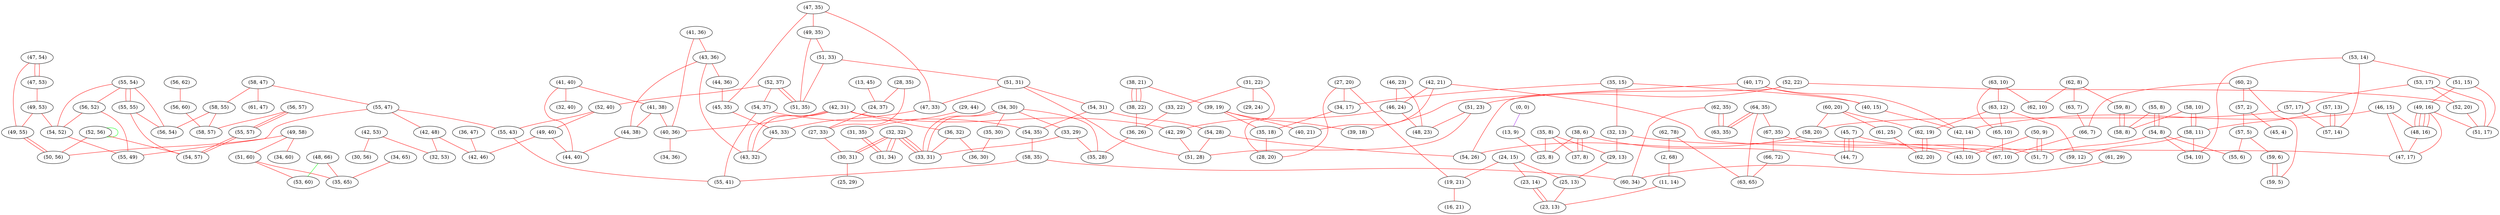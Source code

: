 graph "" {
"(47, 54)";
"(61, 29)";
"(47, 35)";
"(55, 54)";
"(29, 44)";
"(41, 36)";
"(53, 17)";
"(53, 14)";
"(35, 15)";
"(13, 45)";
"(62, 78)";
"(48, 66)";
"(47, 53)";
"(55, 8)";
"(62, 8)";
"(28, 35)";
"(49, 53)";
"(31, 22)";
"(49, 58)";
"(31, 35)";
"(64, 35)";
"(2, 68)";
"(58, 47)";
"(43, 36)";
"(67, 35)";
"(62, 35)";
"(24, 37)";
"(34, 30)";
"(60, 2)";
"(49, 35)";
"(52, 37)";
"(46, 23)";
"(40, 17)";
"(42, 31)";
"(52, 22)";
"(60, 20)";
"(61, 25)";
"(51, 33)";
"(63, 10)";
"(54, 8)";
"(51, 31)";
"(32, 32)";
"(63, 7)";
"(66, 72)";
"(41, 40)";
"(55, 55)";
"(57, 13)";
"(34, 65)";
"(0, 0)";
"(58, 10)";
"(57, 2)";
"(63, 35)";
"(61, 47)";
"(56, 52)";
"(54, 52)";
"(27, 33)";
"(38, 6)";
"(38, 21)";
"(51, 15)";
"(42, 21)";
"(44, 36)";
"(55, 47)";
"(33, 29)";
"(49, 16)";
"(54, 31)";
"(56, 62)";
"(24, 15)";
"(47, 33)";
"(63, 12)";
"(31, 34)";
"(38, 22)";
"(62, 19)";
"(41, 38)";
"(36, 32)";
"(52, 56)";
"(42, 48)";
"(45, 35)";
"(35, 30)";
"(62, 10)";
"(49, 55)";
"(65, 10)";
"(13, 9)";
"(36, 47)";
"(63, 65)";
"(33, 22)";
"(57, 17)";
"(32, 13)";
"(35, 8)";
"(42, 53)";
"(30, 31)";
"(29, 13)";
"(11, 14)";
"(52, 40)";
"(59, 8)";
"(36, 30)";
"(66, 7)";
"(27, 20)";
"(34, 60)";
"(55, 43)";
"(45, 4)";
"(52, 20)";
"(58, 11)";
"(50, 56)";
"(37, 8)";
"(19, 21)";
"(25, 29)";
"(49, 40)";
"(58, 55)";
"(55, 49)";
"(40, 36)";
"(39, 19)";
"(45, 7)";
"(50, 9)";
"(54, 28)";
"(40, 15)";
"(45, 33)";
"(32, 53)";
"(67, 10)";
"(40, 21)";
"(46, 24)";
"(54, 37)";
"(34, 36)";
"(25, 13)";
"(46, 15)";
"(34, 17)";
"(33, 31)";
"(51, 60)";
"(56, 60)";
"(53, 60)";
"(59, 12)";
"(36, 26)";
"(35, 18)";
"(42, 14)";
"(16, 21)";
"(39, 18)";
"(51, 23)";
"(25, 8)";
"(32, 40)";
"(42, 29)";
"(58, 20)";
"(48, 16)";
"(57, 5)";
"(54, 26)";
"(44, 38)";
"(59, 6)";
"(30, 56)";
"(56, 57)";
"(42, 46)";
"(35, 28)";
"(51, 35)";
"(55, 57)";
"(54, 35)";
"(43, 10)";
"(35, 65)";
"(51, 7)";
"(43, 32)";
"(58, 8)";
"(23, 14)";
"(59, 5)";
"(56, 54)";
"(55, 6)";
"(54, 10)";
"(58, 57)";
"(54, 57)";
"(23, 13)";
"(51, 28)";
"(62, 20)";
"(44, 7)";
"(51, 17)";
"(58, 35)";
"(48, 23)";
"(55, 41)";
"(60, 34)";
"(28, 20)";
"(57, 14)";
"(29, 24)";
"(47, 17)";
"(44, 40)";
"(47, 54)" -- "(47, 53)"  [color=red, key=0, weight=1];
"(47, 54)" -- "(47, 53)"  [color=red, key=1, weight=1];
"(47, 54)" -- "(49, 55)"  [color=red, key=0, weight=1];
"(61, 29)" -- "(60, 34)"  [color=red, key=0, weight=1];
"(47, 35)" -- "(49, 35)"  [color=red, key=0, weight=1];
"(47, 35)" -- "(45, 35)"  [color=red, key=0, weight=1];
"(47, 35)" -- "(47, 33)"  [color=red, key=0, weight=1];
"(55, 54)" -- "(54, 52)"  [color=red, key=0, weight=1];
"(55, 54)" -- "(56, 54)"  [color=red, key=0, weight=1];
"(55, 54)" -- "(55, 55)"  [color=red, key=0, weight=1];
"(55, 54)" -- "(55, 55)"  [color=red, key=1, weight=1];
"(55, 54)" -- "(56, 52)"  [color=red, key=0, weight=1];
"(29, 44)" -- "(31, 35)"  [color=red, key=0, weight=1];
"(41, 36)" -- "(43, 36)"  [color=red, key=0, weight=1];
"(41, 36)" -- "(40, 36)"  [color=red, key=0, weight=1];
"(53, 17)" -- "(52, 20)"  [color=red, key=0, weight=1];
"(53, 17)" -- "(51, 17)"  [color=red, key=0, weight=1];
"(53, 17)" -- "(57, 17)"  [color=red, key=0, weight=1];
"(53, 14)" -- "(51, 15)"  [color=red, key=0, weight=1];
"(53, 14)" -- "(54, 10)"  [color=red, key=0, weight=1];
"(53, 14)" -- "(57, 14)"  [color=red, key=0, weight=1];
"(35, 15)" -- "(32, 13)"  [color=red, key=0, weight=1];
"(35, 15)" -- "(40, 15)"  [color=red, key=0, weight=1];
"(35, 15)" -- "(34, 17)"  [color=red, key=0, weight=1];
"(13, 45)" -- "(24, 37)"  [color=red, key=0, weight=1];
"(62, 78)" -- "(2, 68)"  [color=red, key=0, weight=1];
"(62, 78)" -- "(63, 65)"  [color=red, key=0, weight=1];
"(48, 66)" -- "(53, 60)"  [color=green, key=0, weight=2];
"(48, 66)" -- "(35, 65)"  [color=red, key=0, weight=1];
"(47, 53)" -- "(49, 53)"  [color=red, key=0, weight=1];
"(55, 8)" -- "(58, 8)"  [color=red, key=0, weight=1];
"(55, 8)" -- "(54, 8)"  [color=red, key=0, weight=1];
"(55, 8)" -- "(54, 8)"  [color=red, key=1, weight=1];
"(62, 8)" -- "(59, 8)"  [color=red, key=0, weight=1];
"(62, 8)" -- "(62, 10)"  [color=red, key=0, weight=1];
"(62, 8)" -- "(63, 7)"  [color=red, key=0, weight=1];
"(28, 35)" -- "(27, 33)"  [color=red, key=0, weight=1];
"(28, 35)" -- "(24, 37)"  [color=red, key=0, weight=1];
"(49, 53)" -- "(54, 52)"  [color=red, key=0, weight=1];
"(49, 53)" -- "(49, 55)"  [color=red, key=0, weight=1];
"(31, 22)" -- "(28, 20)"  [color=red, key=0, weight=1];
"(31, 22)" -- "(33, 22)"  [color=red, key=0, weight=1];
"(31, 22)" -- "(29, 24)"  [color=red, key=0, weight=1];
"(49, 58)" -- "(50, 56)"  [color=red, key=0, weight=1];
"(49, 58)" -- "(51, 60)"  [color=red, key=0, weight=1];
"(49, 58)" -- "(34, 60)"  [color=red, key=0, weight=1];
"(31, 35)" -- "(31, 34)"  [color=red, key=0, weight=1];
"(31, 35)" -- "(31, 34)"  [color=red, key=1, weight=1];
"(64, 35)" -- "(63, 35)"  [color=red, key=0, weight=1];
"(64, 35)" -- "(63, 35)"  [color=red, key=1, weight=1];
"(64, 35)" -- "(67, 35)"  [color=red, key=0, weight=1];
"(64, 35)" -- "(63, 65)"  [color=red, key=0, weight=1];
"(2, 68)" -- "(11, 14)"  [color=red, key=0, weight=1];
"(58, 47)" -- "(58, 55)"  [color=red, key=0, weight=1];
"(58, 47)" -- "(61, 47)"  [color=red, key=0, weight=1];
"(58, 47)" -- "(55, 47)"  [color=red, key=0, weight=1];
"(43, 36)" -- "(43, 32)"  [color=red, key=0, weight=1];
"(43, 36)" -- "(44, 36)"  [color=red, key=0, weight=1];
"(43, 36)" -- "(44, 38)"  [color=red, key=0, weight=1];
"(67, 35)" -- "(66, 72)"  [color=red, key=0, weight=1];
"(67, 35)" -- "(67, 10)"  [color=red, key=0, weight=1];
"(62, 35)" -- "(63, 35)"  [color=red, key=0, weight=1];
"(62, 35)" -- "(63, 35)"  [color=red, key=1, weight=1];
"(62, 35)" -- "(60, 34)"  [color=red, key=0, weight=1];
"(24, 37)" -- "(27, 33)"  [color=red, key=0, weight=1];
"(34, 30)" -- "(33, 29)"  [color=red, key=0, weight=1];
"(34, 30)" -- "(35, 28)"  [color=red, key=0, weight=1];
"(34, 30)" -- "(35, 30)"  [color=red, key=0, weight=1];
"(34, 30)" -- "(33, 31)"  [color=red, key=0, weight=1];
"(34, 30)" -- "(33, 31)"  [color=red, key=1, weight=1];
"(60, 2)" -- "(57, 2)"  [color=red, key=0, weight=1];
"(60, 2)" -- "(66, 7)"  [color=red, key=0, weight=1];
"(60, 2)" -- "(59, 5)"  [color=red, key=0, weight=1];
"(49, 35)" -- "(51, 33)"  [color=red, key=0, weight=1];
"(49, 35)" -- "(51, 35)"  [color=red, key=0, weight=1];
"(52, 37)" -- "(51, 35)"  [color=red, key=0, weight=1];
"(52, 37)" -- "(51, 35)"  [color=red, key=1, weight=1];
"(52, 37)" -- "(54, 37)"  [color=red, key=0, weight=1];
"(52, 37)" -- "(52, 40)"  [color=red, key=0, weight=1];
"(46, 23)" -- "(46, 24)"  [color=red, key=0, weight=1];
"(46, 23)" -- "(48, 23)"  [color=red, key=0, weight=1];
"(40, 17)" -- "(42, 14)"  [color=red, key=0, weight=1];
"(40, 17)" -- "(39, 18)"  [color=red, key=0, weight=1];
"(40, 17)" -- "(40, 15)"  [color=red, key=0, weight=1];
"(42, 31)" -- "(43, 32)"  [color=red, key=0, weight=1];
"(42, 31)" -- "(43, 32)"  [color=red, key=1, weight=1];
"(42, 31)" -- "(42, 29)"  [color=red, key=0, weight=1];
"(42, 31)" -- "(40, 36)"  [color=red, key=0, weight=1];
"(42, 31)" -- "(36, 32)"  [color=red, key=0, weight=1];
"(52, 22)" -- "(51, 23)"  [color=red, key=0, weight=1];
"(52, 22)" -- "(52, 20)"  [color=red, key=0, weight=1];
"(52, 22)" -- "(54, 26)"  [color=red, key=0, weight=1];
"(60, 20)" -- "(62, 19)"  [color=red, key=0, weight=1];
"(60, 20)" -- "(61, 25)"  [color=red, key=0, weight=1];
"(60, 20)" -- "(58, 20)"  [color=red, key=0, weight=1];
"(61, 25)" -- "(62, 20)"  [color=red, key=0, weight=1];
"(51, 33)" -- "(51, 31)"  [color=red, key=0, weight=1];
"(51, 33)" -- "(51, 35)"  [color=red, key=0, weight=1];
"(63, 10)" -- "(65, 10)"  [color=red, key=0, weight=1];
"(63, 10)" -- "(63, 12)"  [color=red, key=0, weight=1];
"(63, 10)" -- "(62, 10)"  [color=red, key=0, weight=1];
"(54, 8)" -- "(51, 7)"  [color=red, key=0, weight=1];
"(54, 8)" -- "(55, 6)"  [color=red, key=0, weight=1];
"(54, 8)" -- "(54, 10)"  [color=red, key=0, weight=1];
"(51, 31)" -- "(54, 31)"  [color=red, key=0, weight=1];
"(51, 31)" -- "(51, 28)"  [color=red, key=0, weight=1];
"(51, 31)" -- "(47, 33)"  [color=red, key=0, weight=1];
"(32, 32)" -- "(30, 31)"  [color=red, key=0, weight=1];
"(32, 32)" -- "(30, 31)"  [color=red, key=1, weight=1];
"(32, 32)" -- "(31, 34)"  [color=red, key=0, weight=1];
"(32, 32)" -- "(31, 34)"  [color=red, key=1, weight=1];
"(32, 32)" -- "(33, 31)"  [color=red, key=0, weight=1];
"(32, 32)" -- "(33, 31)"  [color=red, key=1, weight=1];
"(32, 32)" -- "(33, 31)"  [color=red, key=2, weight=1];
"(63, 7)" -- "(66, 7)"  [color=red, key=0, weight=1];
"(66, 72)" -- "(63, 65)"  [color=red, key=0, weight=1];
"(41, 40)" -- "(32, 40)"  [color=red, key=0, weight=1];
"(41, 40)" -- "(41, 38)"  [color=red, key=0, weight=1];
"(41, 40)" -- "(44, 40)"  [color=red, key=0, weight=1];
"(55, 55)" -- "(56, 54)"  [color=red, key=0, weight=1];
"(55, 55)" -- "(54, 57)"  [color=red, key=0, weight=1];
"(57, 13)" -- "(57, 14)"  [color=red, key=0, weight=1];
"(57, 13)" -- "(57, 14)"  [color=red, key=1, weight=1];
"(57, 13)" -- "(58, 11)"  [color=red, key=0, weight=1];
"(34, 65)" -- "(35, 65)"  [color=red, key=0, weight=1];
"(0, 0)" -- "(13, 9)"  [color=purple, key=0, weight=4];
"(58, 10)" -- "(58, 8)"  [color=red, key=0, weight=1];
"(58, 10)" -- "(58, 11)"  [color=red, key=0, weight=1];
"(58, 10)" -- "(58, 11)"  [color=red, key=1, weight=1];
"(57, 2)" -- "(57, 5)"  [color=red, key=0, weight=1];
"(57, 2)" -- "(45, 4)"  [color=red, key=0, weight=1];
"(56, 52)" -- "(54, 52)"  [color=red, key=0, weight=1];
"(56, 52)" -- "(55, 49)"  [color=red, key=0, weight=1];
"(54, 52)" -- "(55, 49)"  [color=red, key=0, weight=1];
"(27, 33)" -- "(30, 31)"  [color=red, key=0, weight=1];
"(38, 6)" -- "(25, 8)"  [color=red, key=0, weight=1];
"(38, 6)" -- "(44, 7)"  [color=red, key=0, weight=1];
"(38, 6)" -- "(37, 8)"  [color=red, key=0, weight=1];
"(38, 6)" -- "(37, 8)"  [color=red, key=1, weight=1];
"(38, 21)" -- "(39, 19)"  [color=red, key=0, weight=1];
"(38, 21)" -- "(38, 22)"  [color=red, key=0, weight=1];
"(38, 21)" -- "(38, 22)"  [color=red, key=1, weight=1];
"(38, 21)" -- "(38, 22)"  [color=red, key=2, weight=1];
"(51, 15)" -- "(49, 16)"  [color=red, key=0, weight=1];
"(51, 15)" -- "(51, 17)"  [color=red, key=0, weight=1];
"(42, 21)" -- "(40, 21)"  [color=red, key=0, weight=1];
"(42, 21)" -- "(46, 24)"  [color=red, key=0, weight=1];
"(42, 21)" -- "(47, 17)"  [color=red, key=0, weight=1];
"(44, 36)" -- "(45, 35)"  [color=red, key=0, weight=1];
"(55, 47)" -- "(55, 43)"  [color=red, key=0, weight=1];
"(55, 47)" -- "(55, 49)"  [color=red, key=0, weight=1];
"(55, 47)" -- "(42, 48)"  [color=red, key=0, weight=1];
"(33, 29)" -- "(35, 28)"  [color=red, key=0, weight=1];
"(33, 29)" -- "(33, 31)"  [color=red, key=0, weight=1];
"(49, 16)" -- "(48, 16)"  [color=red, key=0, weight=1];
"(49, 16)" -- "(48, 16)"  [color=red, key=1, weight=1];
"(49, 16)" -- "(48, 16)"  [color=red, key=2, weight=1];
"(49, 16)" -- "(48, 16)"  [color=red, key=3, weight=1];
"(49, 16)" -- "(51, 17)"  [color=red, key=0, weight=1];
"(49, 16)" -- "(47, 17)"  [color=red, key=0, weight=1];
"(54, 31)" -- "(54, 35)"  [color=red, key=0, weight=1];
"(54, 31)" -- "(54, 28)"  [color=red, key=0, weight=1];
"(56, 62)" -- "(56, 60)"  [color=red, key=0, weight=1];
"(24, 15)" -- "(25, 13)"  [color=red, key=0, weight=1];
"(24, 15)" -- "(23, 14)"  [color=red, key=0, weight=1];
"(24, 15)" -- "(19, 21)"  [color=red, key=0, weight=1];
"(47, 33)" -- "(45, 33)"  [color=red, key=0, weight=1];
"(63, 12)" -- "(65, 10)"  [color=red, key=0, weight=1];
"(63, 12)" -- "(62, 19)"  [color=red, key=0, weight=1];
"(63, 12)" -- "(59, 12)"  [color=red, key=0, weight=1];
"(38, 22)" -- "(36, 26)"  [color=red, key=0, weight=1];
"(62, 19)" -- "(62, 20)"  [color=red, key=0, weight=1];
"(62, 19)" -- "(62, 20)"  [color=red, key=1, weight=1];
"(41, 38)" -- "(44, 38)"  [color=red, key=0, weight=1];
"(41, 38)" -- "(40, 36)"  [color=red, key=0, weight=1];
"(36, 32)" -- "(36, 30)"  [color=red, key=0, weight=1];
"(36, 32)" -- "(33, 31)"  [color=red, key=0, weight=1];
"(52, 56)" -- "(50, 56)"  [color=red, key=0, weight=1];
"(52, 56)" -- "(54, 57)"  [color=red, key=0, weight=1];
"(52, 56)" -- "(52, 56)"  [color=green, key=0, weight=2];
"(42, 48)" -- "(42, 46)"  [color=red, key=0, weight=1];
"(42, 48)" -- "(32, 53)"  [color=red, key=0, weight=1];
"(45, 35)" -- "(45, 33)"  [color=red, key=0, weight=1];
"(35, 30)" -- "(36, 30)"  [color=red, key=0, weight=1];
"(49, 55)" -- "(50, 56)"  [color=red, key=0, weight=1];
"(49, 55)" -- "(50, 56)"  [color=red, key=1, weight=1];
"(65, 10)" -- "(67, 10)"  [color=red, key=0, weight=1];
"(13, 9)" -- "(25, 8)"  [color=red, key=0, weight=1];
"(36, 47)" -- "(42, 46)"  [color=red, key=0, weight=1];
"(33, 22)" -- "(36, 26)"  [color=red, key=0, weight=1];
"(57, 17)" -- "(57, 14)"  [color=red, key=0, weight=1];
"(57, 17)" -- "(58, 20)"  [color=red, key=0, weight=1];
"(32, 13)" -- "(43, 10)"  [color=red, key=0, weight=1];
"(32, 13)" -- "(29, 13)"  [color=red, key=0, weight=1];
"(35, 8)" -- "(25, 8)"  [color=red, key=0, weight=1];
"(35, 8)" -- "(29, 13)"  [color=red, key=0, weight=1];
"(35, 8)" -- "(37, 8)"  [color=red, key=0, weight=1];
"(42, 53)" -- "(32, 53)"  [color=red, key=0, weight=1];
"(42, 53)" -- "(30, 56)"  [color=red, key=0, weight=1];
"(30, 31)" -- "(25, 29)"  [color=red, key=0, weight=1];
"(29, 13)" -- "(25, 13)"  [color=red, key=0, weight=1];
"(11, 14)" -- "(23, 13)"  [color=red, key=0, weight=1];
"(52, 40)" -- "(55, 43)"  [color=red, key=0, weight=1];
"(52, 40)" -- "(49, 40)"  [color=red, key=0, weight=1];
"(59, 8)" -- "(58, 8)"  [color=red, key=0, weight=1];
"(59, 8)" -- "(58, 8)"  [color=red, key=1, weight=1];
"(66, 7)" -- "(67, 10)"  [color=red, key=0, weight=1];
"(27, 20)" -- "(28, 20)"  [color=red, key=0, weight=1];
"(27, 20)" -- "(34, 17)"  [color=red, key=0, weight=1];
"(27, 20)" -- "(19, 21)"  [color=red, key=0, weight=1];
"(55, 43)" -- "(55, 41)"  [color=red, key=0, weight=1];
"(52, 20)" -- "(51, 17)"  [color=red, key=0, weight=1];
"(58, 11)" -- "(54, 10)"  [color=red, key=0, weight=1];
"(58, 11)" -- "(59, 12)"  [color=red, key=0, weight=1];
"(19, 21)" -- "(16, 21)"  [color=red, key=0, weight=1];
"(49, 40)" -- "(44, 40)"  [color=red, key=0, weight=1];
"(49, 40)" -- "(42, 46)"  [color=red, key=0, weight=1];
"(58, 55)" -- "(56, 54)"  [color=red, key=0, weight=1];
"(58, 55)" -- "(58, 57)"  [color=red, key=0, weight=1];
"(40, 36)" -- "(34, 36)"  [color=red, key=0, weight=1];
"(39, 19)" -- "(35, 18)"  [color=red, key=0, weight=1];
"(39, 19)" -- "(40, 21)"  [color=red, key=0, weight=1];
"(39, 19)" -- "(39, 18)"  [color=red, key=0, weight=1];
"(45, 7)" -- "(51, 7)"  [color=red, key=0, weight=1];
"(45, 7)" -- "(44, 7)"  [color=red, key=0, weight=1];
"(45, 7)" -- "(44, 7)"  [color=red, key=1, weight=1];
"(45, 7)" -- "(44, 7)"  [color=red, key=2, weight=1];
"(50, 9)" -- "(51, 7)"  [color=red, key=0, weight=1];
"(50, 9)" -- "(51, 7)"  [color=red, key=1, weight=1];
"(50, 9)" -- "(43, 10)"  [color=red, key=0, weight=1];
"(54, 28)" -- "(54, 26)"  [color=red, key=0, weight=1];
"(54, 28)" -- "(51, 28)"  [color=red, key=0, weight=1];
"(40, 15)" -- "(42, 14)"  [color=red, key=0, weight=1];
"(45, 33)" -- "(43, 32)"  [color=red, key=0, weight=1];
"(46, 24)" -- "(42, 29)"  [color=red, key=0, weight=1];
"(46, 24)" -- "(48, 23)"  [color=red, key=0, weight=1];
"(54, 37)" -- "(54, 35)"  [color=red, key=0, weight=1];
"(54, 37)" -- "(55, 41)"  [color=red, key=0, weight=1];
"(25, 13)" -- "(23, 13)"  [color=red, key=0, weight=1];
"(46, 15)" -- "(42, 14)"  [color=red, key=0, weight=1];
"(46, 15)" -- "(48, 16)"  [color=red, key=0, weight=1];
"(46, 15)" -- "(47, 17)"  [color=red, key=0, weight=1];
"(34, 17)" -- "(35, 18)"  [color=red, key=0, weight=1];
"(51, 60)" -- "(53, 60)"  [color=red, key=0, weight=1];
"(51, 60)" -- "(35, 65)"  [color=red, key=0, weight=1];
"(56, 60)" -- "(58, 57)"  [color=red, key=0, weight=1];
"(36, 26)" -- "(35, 28)"  [color=red, key=0, weight=1];
"(35, 18)" -- "(28, 20)"  [color=red, key=0, weight=1];
"(42, 14)" -- "(43, 10)"  [color=red, key=0, weight=1];
"(51, 23)" -- "(51, 28)"  [color=red, key=0, weight=1];
"(51, 23)" -- "(48, 23)"  [color=red, key=0, weight=1];
"(42, 29)" -- "(51, 28)"  [color=red, key=0, weight=1];
"(58, 20)" -- "(54, 26)"  [color=red, key=0, weight=1];
"(48, 16)" -- "(47, 17)"  [color=red, key=0, weight=1];
"(57, 5)" -- "(55, 6)"  [color=red, key=0, weight=1];
"(57, 5)" -- "(59, 6)"  [color=red, key=0, weight=1];
"(44, 38)" -- "(44, 40)"  [color=red, key=0, weight=1];
"(59, 6)" -- "(59, 5)"  [color=red, key=0, weight=1];
"(59, 6)" -- "(59, 5)"  [color=red, key=1, weight=1];
"(56, 57)" -- "(58, 57)"  [color=red, key=0, weight=1];
"(56, 57)" -- "(55, 57)"  [color=red, key=0, weight=1];
"(56, 57)" -- "(55, 57)"  [color=red, key=1, weight=1];
"(55, 57)" -- "(54, 57)"  [color=red, key=0, weight=1];
"(55, 57)" -- "(54, 57)"  [color=red, key=1, weight=1];
"(54, 35)" -- "(58, 35)"  [color=red, key=0, weight=1];
"(23, 14)" -- "(23, 13)"  [color=red, key=0, weight=1];
"(23, 14)" -- "(23, 13)"  [color=red, key=1, weight=1];
"(58, 35)" -- "(60, 34)"  [color=red, key=0, weight=1];
"(58, 35)" -- "(55, 41)"  [color=red, key=0, weight=1];
}
